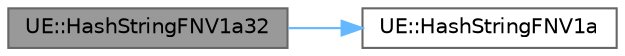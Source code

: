 digraph "UE::HashStringFNV1a32"
{
 // INTERACTIVE_SVG=YES
 // LATEX_PDF_SIZE
  bgcolor="transparent";
  edge [fontname=Helvetica,fontsize=10,labelfontname=Helvetica,labelfontsize=10];
  node [fontname=Helvetica,fontsize=10,shape=box,height=0.2,width=0.4];
  rankdir="LR";
  Node1 [id="Node000001",label="UE::HashStringFNV1a32",height=0.2,width=0.4,color="gray40", fillcolor="grey60", style="filled", fontcolor="black",tooltip=" "];
  Node1 -> Node2 [id="edge1_Node000001_Node000002",color="steelblue1",style="solid",tooltip=" "];
  Node2 [id="Node000002",label="UE::HashStringFNV1a",height=0.2,width=0.4,color="grey40", fillcolor="white", style="filled",URL="$da/d75/namespaceUE.html#aa313b5c932798a813509d567e4884b7e",tooltip="Implements a constexpr usable version of FNV1a for strings."];
}
